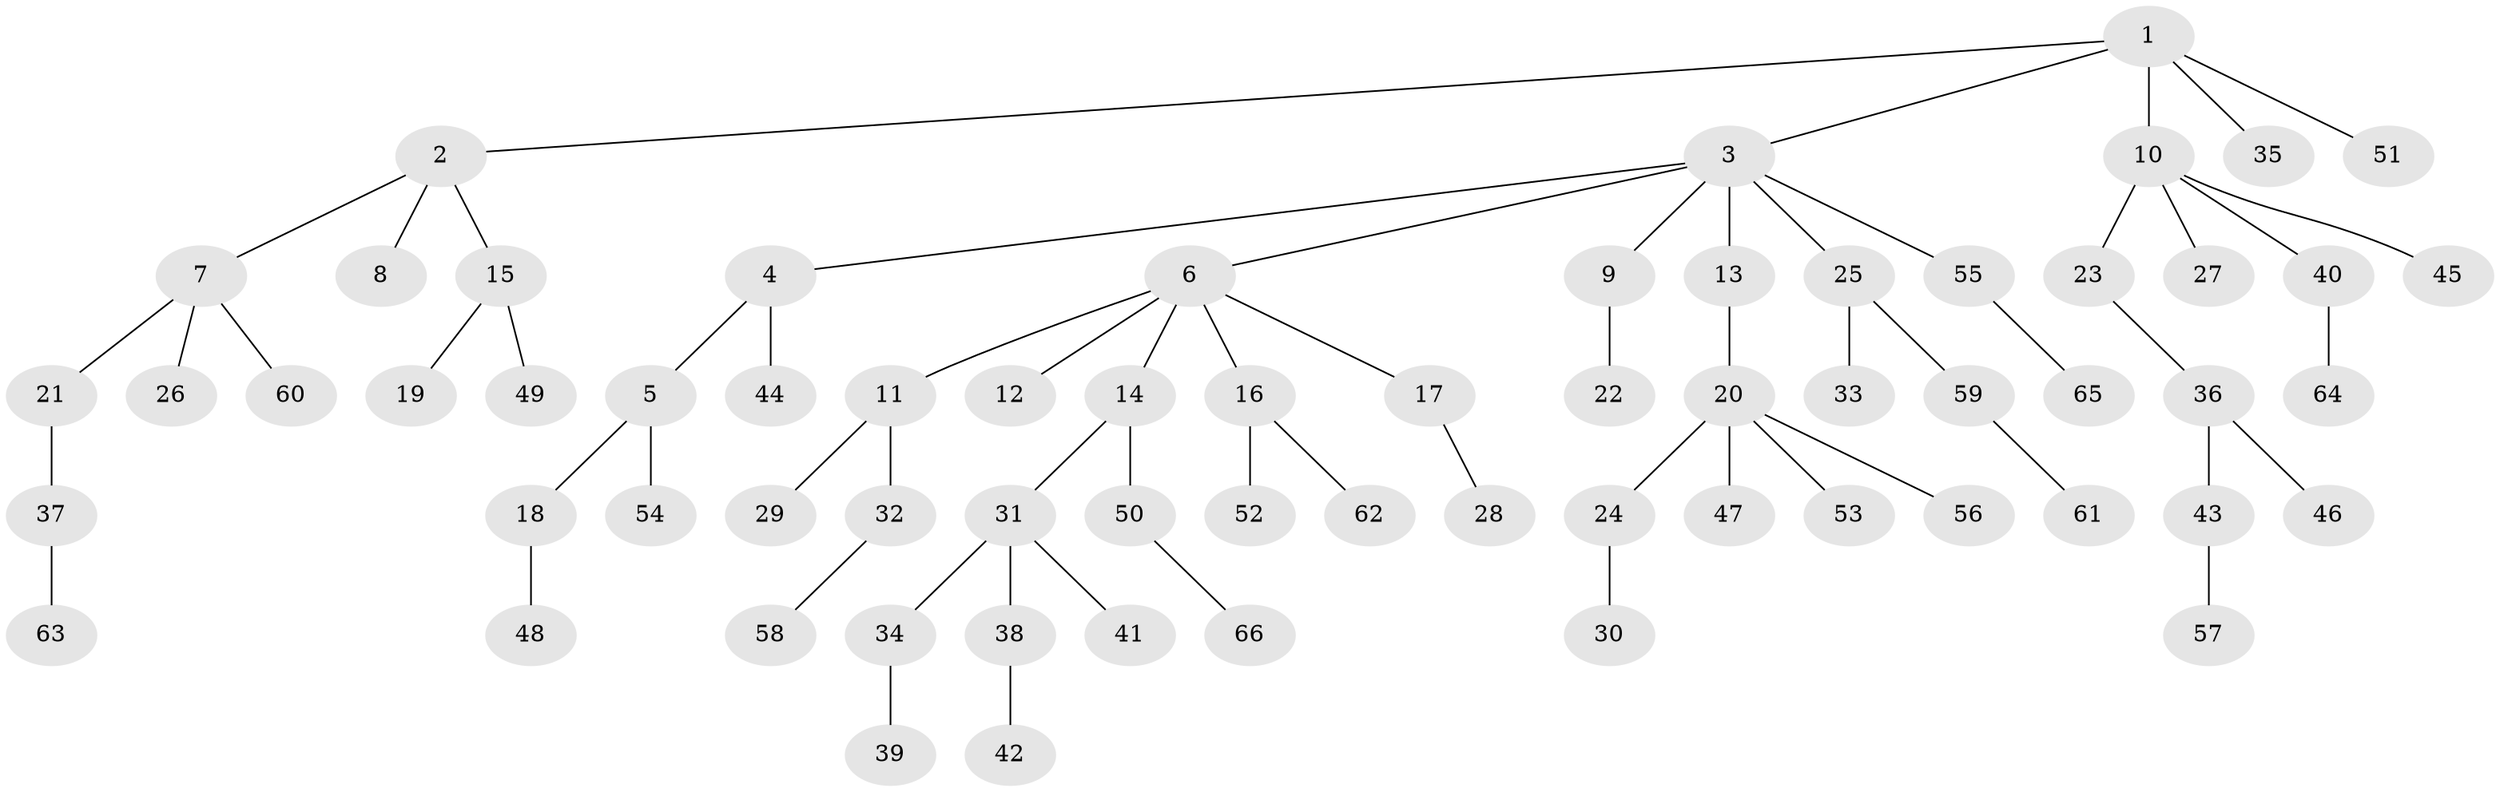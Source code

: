 // Generated by graph-tools (version 1.1) at 2025/37/03/09/25 02:37:04]
// undirected, 66 vertices, 65 edges
graph export_dot {
graph [start="1"]
  node [color=gray90,style=filled];
  1;
  2;
  3;
  4;
  5;
  6;
  7;
  8;
  9;
  10;
  11;
  12;
  13;
  14;
  15;
  16;
  17;
  18;
  19;
  20;
  21;
  22;
  23;
  24;
  25;
  26;
  27;
  28;
  29;
  30;
  31;
  32;
  33;
  34;
  35;
  36;
  37;
  38;
  39;
  40;
  41;
  42;
  43;
  44;
  45;
  46;
  47;
  48;
  49;
  50;
  51;
  52;
  53;
  54;
  55;
  56;
  57;
  58;
  59;
  60;
  61;
  62;
  63;
  64;
  65;
  66;
  1 -- 2;
  1 -- 3;
  1 -- 10;
  1 -- 35;
  1 -- 51;
  2 -- 7;
  2 -- 8;
  2 -- 15;
  3 -- 4;
  3 -- 6;
  3 -- 9;
  3 -- 13;
  3 -- 25;
  3 -- 55;
  4 -- 5;
  4 -- 44;
  5 -- 18;
  5 -- 54;
  6 -- 11;
  6 -- 12;
  6 -- 14;
  6 -- 16;
  6 -- 17;
  7 -- 21;
  7 -- 26;
  7 -- 60;
  9 -- 22;
  10 -- 23;
  10 -- 27;
  10 -- 40;
  10 -- 45;
  11 -- 29;
  11 -- 32;
  13 -- 20;
  14 -- 31;
  14 -- 50;
  15 -- 19;
  15 -- 49;
  16 -- 52;
  16 -- 62;
  17 -- 28;
  18 -- 48;
  20 -- 24;
  20 -- 47;
  20 -- 53;
  20 -- 56;
  21 -- 37;
  23 -- 36;
  24 -- 30;
  25 -- 33;
  25 -- 59;
  31 -- 34;
  31 -- 38;
  31 -- 41;
  32 -- 58;
  34 -- 39;
  36 -- 43;
  36 -- 46;
  37 -- 63;
  38 -- 42;
  40 -- 64;
  43 -- 57;
  50 -- 66;
  55 -- 65;
  59 -- 61;
}
